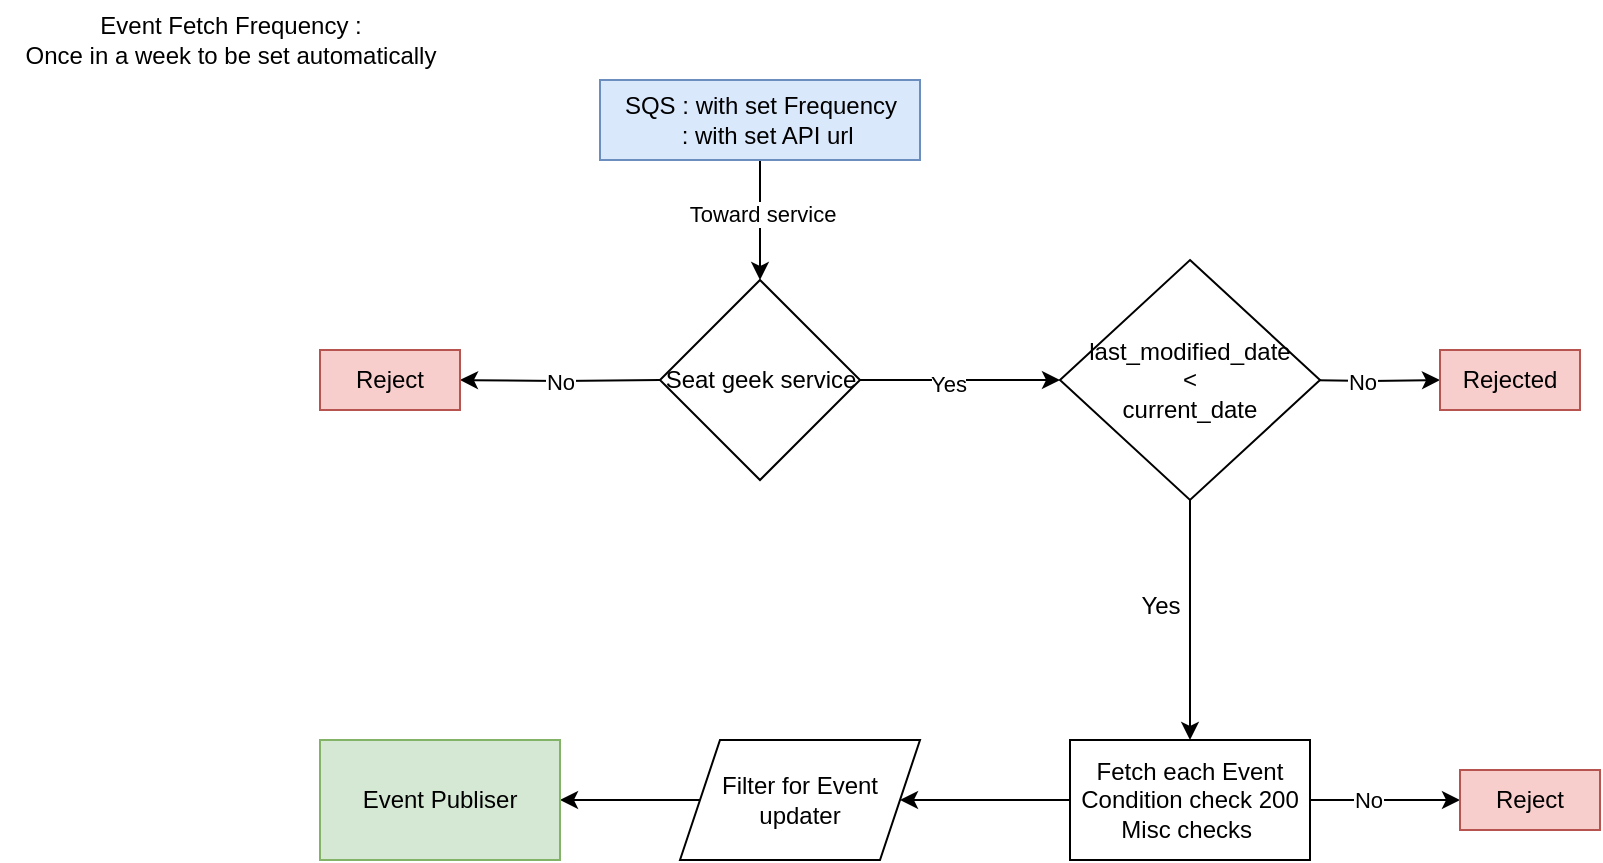 <mxfile version="23.0.1" type="github">
  <diagram name="Page-1" id="F9hdxnWHRSgXqbEgkBj0">
    <mxGraphModel dx="1050" dy="557" grid="1" gridSize="10" guides="1" tooltips="1" connect="1" arrows="1" fold="1" page="1" pageScale="1" pageWidth="850" pageHeight="1100" math="0" shadow="0">
      <root>
        <mxCell id="0" />
        <mxCell id="1" parent="0" />
        <mxCell id="w6h2QncTI0VH9zFOO2gv-1" value="" style="rhombus;whiteSpace=wrap;html=1;" vertex="1" parent="1">
          <mxGeometry x="330" y="170" width="100" height="100" as="geometry" />
        </mxCell>
        <mxCell id="w6h2QncTI0VH9zFOO2gv-2" value="Event Fetch Frequency :&lt;br&gt;Once in a week to be set automatically" style="text;html=1;align=center;verticalAlign=middle;resizable=0;points=[];autosize=1;strokeColor=none;fillColor=none;" vertex="1" parent="1">
          <mxGeometry y="30" width="230" height="40" as="geometry" />
        </mxCell>
        <mxCell id="w6h2QncTI0VH9zFOO2gv-6" style="edgeStyle=orthogonalEdgeStyle;rounded=0;orthogonalLoop=1;jettySize=auto;html=1;entryX=0.5;entryY=0;entryDx=0;entryDy=0;" edge="1" parent="1" source="w6h2QncTI0VH9zFOO2gv-3" target="w6h2QncTI0VH9zFOO2gv-1">
          <mxGeometry relative="1" as="geometry" />
        </mxCell>
        <mxCell id="w6h2QncTI0VH9zFOO2gv-26" value="Toward service" style="edgeLabel;html=1;align=center;verticalAlign=middle;resizable=0;points=[];" vertex="1" connectable="0" parent="w6h2QncTI0VH9zFOO2gv-6">
          <mxGeometry x="-0.1" y="1" relative="1" as="geometry">
            <mxPoint as="offset" />
          </mxGeometry>
        </mxCell>
        <mxCell id="w6h2QncTI0VH9zFOO2gv-3" value="SQS : with set Frequency&lt;br&gt;&amp;nbsp; &amp;nbsp;: with set API url&amp;nbsp;" style="text;html=1;align=center;verticalAlign=middle;resizable=0;points=[];autosize=1;strokeColor=#6c8ebf;fillColor=#dae8fc;" vertex="1" parent="1">
          <mxGeometry x="300" y="70" width="160" height="40" as="geometry" />
        </mxCell>
        <mxCell id="w6h2QncTI0VH9zFOO2gv-8" style="edgeStyle=orthogonalEdgeStyle;rounded=0;orthogonalLoop=1;jettySize=auto;html=1;entryX=0;entryY=0.5;entryDx=0;entryDy=0;" edge="1" parent="1">
          <mxGeometry relative="1" as="geometry">
            <mxPoint x="530" y="220" as="targetPoint" />
            <mxPoint x="430" y="220" as="sourcePoint" />
          </mxGeometry>
        </mxCell>
        <mxCell id="w6h2QncTI0VH9zFOO2gv-13" value="Yes" style="edgeLabel;html=1;align=center;verticalAlign=middle;resizable=0;points=[];" vertex="1" connectable="0" parent="w6h2QncTI0VH9zFOO2gv-8">
          <mxGeometry x="-0.124" y="-2" relative="1" as="geometry">
            <mxPoint as="offset" />
          </mxGeometry>
        </mxCell>
        <mxCell id="w6h2QncTI0VH9zFOO2gv-9" style="edgeStyle=orthogonalEdgeStyle;rounded=0;orthogonalLoop=1;jettySize=auto;html=1;entryX=1;entryY=0.5;entryDx=0;entryDy=0;" edge="1" parent="1" target="w6h2QncTI0VH9zFOO2gv-10">
          <mxGeometry relative="1" as="geometry">
            <mxPoint x="280" y="220" as="targetPoint" />
            <mxPoint x="330" y="220" as="sourcePoint" />
          </mxGeometry>
        </mxCell>
        <mxCell id="w6h2QncTI0VH9zFOO2gv-12" value="No" style="edgeLabel;html=1;align=center;verticalAlign=middle;resizable=0;points=[];" vertex="1" connectable="0" parent="w6h2QncTI0VH9zFOO2gv-9">
          <mxGeometry y="1" relative="1" as="geometry">
            <mxPoint as="offset" />
          </mxGeometry>
        </mxCell>
        <mxCell id="w6h2QncTI0VH9zFOO2gv-10" value="Reject" style="whiteSpace=wrap;html=1;fillColor=#f8cecc;strokeColor=#b85450;" vertex="1" parent="1">
          <mxGeometry x="160" y="205" width="70" height="30" as="geometry" />
        </mxCell>
        <mxCell id="w6h2QncTI0VH9zFOO2gv-16" style="edgeStyle=orthogonalEdgeStyle;rounded=0;orthogonalLoop=1;jettySize=auto;html=1;exitX=1;exitY=0.5;exitDx=0;exitDy=0;entryX=0;entryY=0.5;entryDx=0;entryDy=0;" edge="1" parent="1" target="w6h2QncTI0VH9zFOO2gv-17">
          <mxGeometry relative="1" as="geometry">
            <mxPoint x="720" y="220" as="targetPoint" />
            <mxPoint x="650" y="220" as="sourcePoint" />
          </mxGeometry>
        </mxCell>
        <mxCell id="w6h2QncTI0VH9zFOO2gv-18" value="No" style="edgeLabel;html=1;align=center;verticalAlign=middle;resizable=0;points=[];" vertex="1" connectable="0" parent="w6h2QncTI0VH9zFOO2gv-16">
          <mxGeometry x="-0.114" relative="1" as="geometry">
            <mxPoint as="offset" />
          </mxGeometry>
        </mxCell>
        <mxCell id="w6h2QncTI0VH9zFOO2gv-17" value="Rejected" style="whiteSpace=wrap;html=1;fillColor=#f8cecc;strokeColor=#b85450;" vertex="1" parent="1">
          <mxGeometry x="720" y="205" width="70" height="30" as="geometry" />
        </mxCell>
        <mxCell id="w6h2QncTI0VH9zFOO2gv-24" style="edgeStyle=orthogonalEdgeStyle;rounded=0;orthogonalLoop=1;jettySize=auto;html=1;exitX=0.5;exitY=1;exitDx=0;exitDy=0;entryX=0.5;entryY=0;entryDx=0;entryDy=0;" edge="1" parent="1" source="w6h2QncTI0VH9zFOO2gv-19" target="w6h2QncTI0VH9zFOO2gv-22">
          <mxGeometry relative="1" as="geometry" />
        </mxCell>
        <mxCell id="w6h2QncTI0VH9zFOO2gv-19" value="last_modified_date&lt;br&gt;&amp;lt;&lt;br&gt;current_date" style="rhombus;whiteSpace=wrap;html=1;" vertex="1" parent="1">
          <mxGeometry x="530" y="160" width="130" height="120" as="geometry" />
        </mxCell>
        <mxCell id="w6h2QncTI0VH9zFOO2gv-28" style="edgeStyle=orthogonalEdgeStyle;rounded=0;orthogonalLoop=1;jettySize=auto;html=1;exitX=1;exitY=0.5;exitDx=0;exitDy=0;" edge="1" parent="1" source="w6h2QncTI0VH9zFOO2gv-22">
          <mxGeometry relative="1" as="geometry">
            <mxPoint x="730" y="430" as="targetPoint" />
          </mxGeometry>
        </mxCell>
        <mxCell id="w6h2QncTI0VH9zFOO2gv-30" value="No" style="edgeLabel;html=1;align=center;verticalAlign=middle;resizable=0;points=[];" vertex="1" connectable="0" parent="w6h2QncTI0VH9zFOO2gv-28">
          <mxGeometry x="-0.232" relative="1" as="geometry">
            <mxPoint as="offset" />
          </mxGeometry>
        </mxCell>
        <mxCell id="w6h2QncTI0VH9zFOO2gv-31" style="edgeStyle=orthogonalEdgeStyle;rounded=0;orthogonalLoop=1;jettySize=auto;html=1;exitX=0;exitY=0.5;exitDx=0;exitDy=0;" edge="1" parent="1" source="w6h2QncTI0VH9zFOO2gv-22" target="w6h2QncTI0VH9zFOO2gv-32">
          <mxGeometry relative="1" as="geometry">
            <mxPoint x="470" y="430" as="targetPoint" />
          </mxGeometry>
        </mxCell>
        <mxCell id="w6h2QncTI0VH9zFOO2gv-22" value="Fetch each Event&lt;br&gt;Condition check 200&lt;br&gt;Misc checks&amp;nbsp;" style="rounded=0;whiteSpace=wrap;html=1;" vertex="1" parent="1">
          <mxGeometry x="535" y="400" width="120" height="60" as="geometry" />
        </mxCell>
        <mxCell id="w6h2QncTI0VH9zFOO2gv-25" value="Yes" style="text;html=1;align=center;verticalAlign=middle;resizable=0;points=[];autosize=1;strokeColor=none;fillColor=none;" vertex="1" parent="1">
          <mxGeometry x="560" y="318" width="40" height="30" as="geometry" />
        </mxCell>
        <mxCell id="w6h2QncTI0VH9zFOO2gv-27" value="Seat geek service" style="text;html=1;align=center;verticalAlign=middle;resizable=0;points=[];autosize=1;strokeColor=none;fillColor=none;" vertex="1" parent="1">
          <mxGeometry x="320" y="205" width="120" height="30" as="geometry" />
        </mxCell>
        <mxCell id="w6h2QncTI0VH9zFOO2gv-29" value="Reject" style="rounded=0;whiteSpace=wrap;html=1;fillColor=#f8cecc;strokeColor=#b85450;" vertex="1" parent="1">
          <mxGeometry x="730" y="415" width="70" height="30" as="geometry" />
        </mxCell>
        <mxCell id="w6h2QncTI0VH9zFOO2gv-33" style="edgeStyle=orthogonalEdgeStyle;rounded=0;orthogonalLoop=1;jettySize=auto;html=1;exitX=0;exitY=0.5;exitDx=0;exitDy=0;" edge="1" parent="1" source="w6h2QncTI0VH9zFOO2gv-32" target="w6h2QncTI0VH9zFOO2gv-34">
          <mxGeometry relative="1" as="geometry">
            <mxPoint x="250" y="430" as="targetPoint" />
          </mxGeometry>
        </mxCell>
        <mxCell id="w6h2QncTI0VH9zFOO2gv-32" value="Filter for Event updater" style="shape=parallelogram;perimeter=parallelogramPerimeter;whiteSpace=wrap;html=1;fixedSize=1;" vertex="1" parent="1">
          <mxGeometry x="340" y="400" width="120" height="60" as="geometry" />
        </mxCell>
        <mxCell id="w6h2QncTI0VH9zFOO2gv-34" value="Event Publiser" style="rounded=0;whiteSpace=wrap;html=1;fillColor=#d5e8d4;strokeColor=#82b366;" vertex="1" parent="1">
          <mxGeometry x="160" y="400" width="120" height="60" as="geometry" />
        </mxCell>
      </root>
    </mxGraphModel>
  </diagram>
</mxfile>
